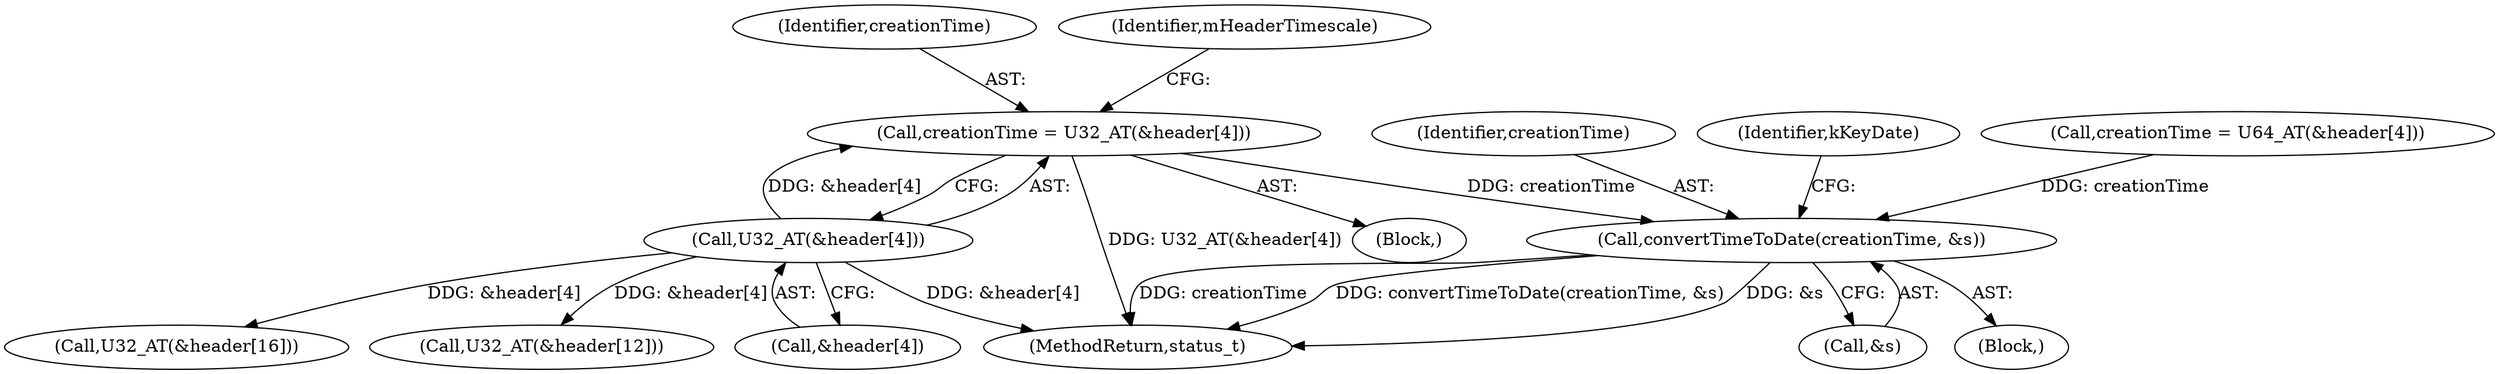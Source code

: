 digraph "0_Android_6fe85f7e15203e48df2cc3e8e1c4bc6ad49dc968@API" {
"1002417" [label="(Call,creationTime = U32_AT(&header[4]))"];
"1002419" [label="(Call,U32_AT(&header[4]))"];
"1002463" [label="(Call,convertTimeToDate(creationTime, &s))"];
"1002465" [label="(Call,&s)"];
"1002418" [label="(Identifier,creationTime)"];
"1002425" [label="(Identifier,mHeaderTimescale)"];
"1002420" [label="(Call,&header[4])"];
"1002434" [label="(Call,U32_AT(&header[16]))"];
"1002464" [label="(Identifier,creationTime)"];
"1002417" [label="(Call,creationTime = U32_AT(&header[4]))"];
"1002463" [label="(Call,convertTimeToDate(creationTime, &s))"];
"1002468" [label="(Identifier,kKeyDate)"];
"1002426" [label="(Call,U32_AT(&header[12]))"];
"1002376" [label="(Call,creationTime = U64_AT(&header[4]))"];
"1002419" [label="(Call,U32_AT(&header[4]))"];
"1002416" [label="(Block,)"];
"1002931" [label="(MethodReturn,status_t)"];
"1002337" [label="(Block,)"];
"1002417" -> "1002416"  [label="AST: "];
"1002417" -> "1002419"  [label="CFG: "];
"1002418" -> "1002417"  [label="AST: "];
"1002419" -> "1002417"  [label="AST: "];
"1002425" -> "1002417"  [label="CFG: "];
"1002417" -> "1002931"  [label="DDG: U32_AT(&header[4])"];
"1002419" -> "1002417"  [label="DDG: &header[4]"];
"1002417" -> "1002463"  [label="DDG: creationTime"];
"1002419" -> "1002420"  [label="CFG: "];
"1002420" -> "1002419"  [label="AST: "];
"1002419" -> "1002931"  [label="DDG: &header[4]"];
"1002419" -> "1002426"  [label="DDG: &header[4]"];
"1002419" -> "1002434"  [label="DDG: &header[4]"];
"1002463" -> "1002337"  [label="AST: "];
"1002463" -> "1002465"  [label="CFG: "];
"1002464" -> "1002463"  [label="AST: "];
"1002465" -> "1002463"  [label="AST: "];
"1002468" -> "1002463"  [label="CFG: "];
"1002463" -> "1002931"  [label="DDG: creationTime"];
"1002463" -> "1002931"  [label="DDG: convertTimeToDate(creationTime, &s)"];
"1002463" -> "1002931"  [label="DDG: &s"];
"1002376" -> "1002463"  [label="DDG: creationTime"];
}
